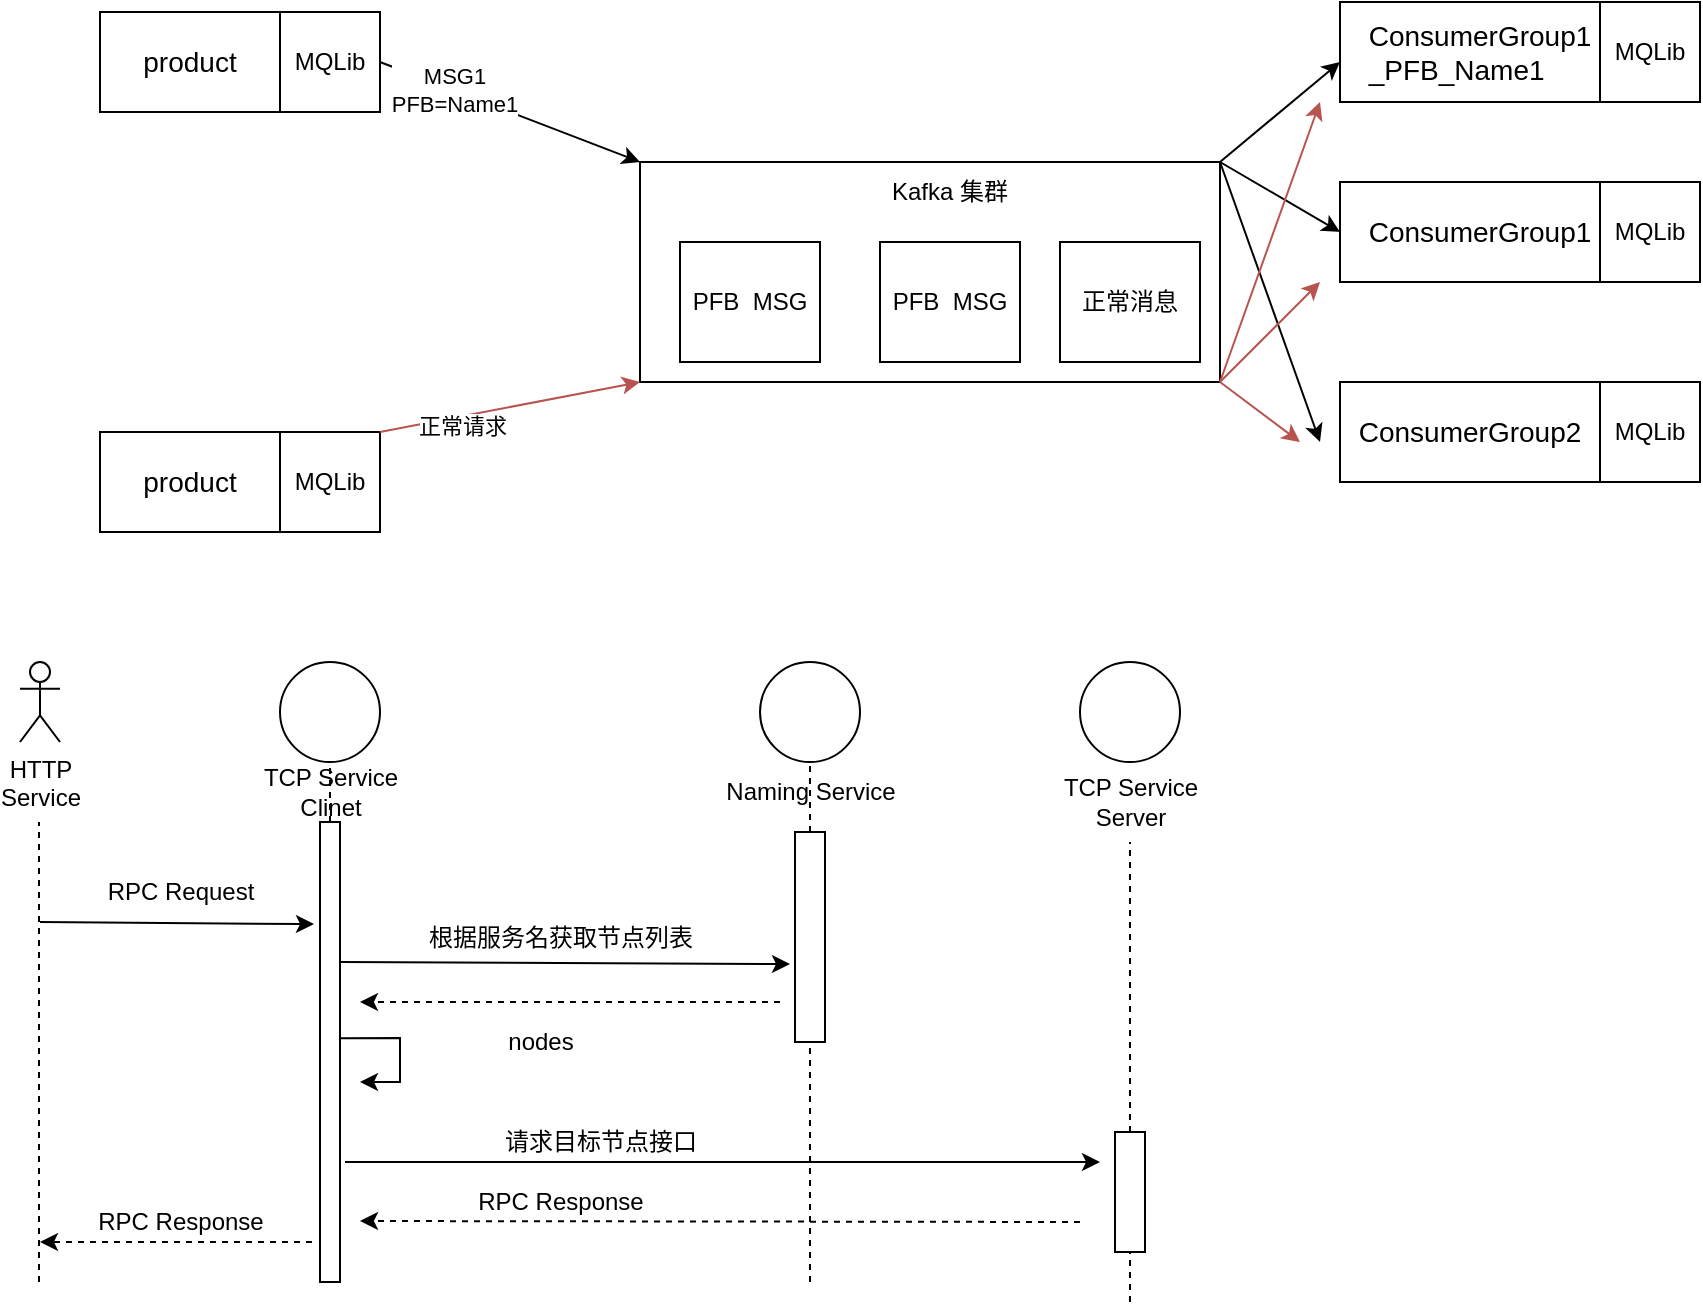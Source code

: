 <mxfile version="21.0.8" type="github">
  <diagram name="第 1 页" id="x04ZyFzMIuUzOrs1hHKh">
    <mxGraphModel dx="1296" dy="700" grid="1" gridSize="10" guides="1" tooltips="1" connect="1" arrows="1" fold="1" page="1" pageScale="1" pageWidth="827" pageHeight="1169" math="0" shadow="0">
      <root>
        <mxCell id="0" />
        <mxCell id="1" parent="0" />
        <mxCell id="ju7y746lDAIFxifA5u6g-1" value="&lt;font style=&quot;font-size: 14px;&quot;&gt;product&lt;/font&gt;" style="rounded=0;whiteSpace=wrap;html=1;" vertex="1" parent="1">
          <mxGeometry x="170" y="115" width="90" height="50" as="geometry" />
        </mxCell>
        <mxCell id="ju7y746lDAIFxifA5u6g-3" value="MQLib" style="rounded=0;whiteSpace=wrap;html=1;" vertex="1" parent="1">
          <mxGeometry x="260" y="115" width="50" height="50" as="geometry" />
        </mxCell>
        <mxCell id="ju7y746lDAIFxifA5u6g-4" value="&lt;font style=&quot;font-size: 14px;&quot;&gt;product&lt;/font&gt;" style="rounded=0;whiteSpace=wrap;html=1;" vertex="1" parent="1">
          <mxGeometry x="170" y="325" width="90" height="50" as="geometry" />
        </mxCell>
        <mxCell id="ju7y746lDAIFxifA5u6g-5" value="MQLib" style="rounded=0;whiteSpace=wrap;html=1;" vertex="1" parent="1">
          <mxGeometry x="260" y="325" width="50" height="50" as="geometry" />
        </mxCell>
        <mxCell id="ju7y746lDAIFxifA5u6g-6" value="" style="rounded=0;whiteSpace=wrap;html=1;" vertex="1" parent="1">
          <mxGeometry x="440" y="190" width="290" height="110" as="geometry" />
        </mxCell>
        <mxCell id="ju7y746lDAIFxifA5u6g-7" value="" style="endArrow=classic;html=1;rounded=0;exitX=1;exitY=0.5;exitDx=0;exitDy=0;entryX=0;entryY=0;entryDx=0;entryDy=0;" edge="1" parent="1" source="ju7y746lDAIFxifA5u6g-3" target="ju7y746lDAIFxifA5u6g-6">
          <mxGeometry width="50" height="50" relative="1" as="geometry">
            <mxPoint x="280" y="180" as="sourcePoint" />
            <mxPoint x="330" y="130" as="targetPoint" />
          </mxGeometry>
        </mxCell>
        <mxCell id="ju7y746lDAIFxifA5u6g-10" value="MSG1&lt;br&gt;PFB=Name1" style="edgeLabel;html=1;align=center;verticalAlign=middle;resizable=0;points=[];" vertex="1" connectable="0" parent="ju7y746lDAIFxifA5u6g-7">
          <mxGeometry x="-0.439" relative="1" as="geometry">
            <mxPoint as="offset" />
          </mxGeometry>
        </mxCell>
        <mxCell id="ju7y746lDAIFxifA5u6g-8" value="" style="endArrow=classic;html=1;rounded=0;exitX=1;exitY=0;exitDx=0;exitDy=0;entryX=0;entryY=1;entryDx=0;entryDy=0;fillColor=#f8cecc;strokeColor=#b85450;" edge="1" parent="1" source="ju7y746lDAIFxifA5u6g-5" target="ju7y746lDAIFxifA5u6g-6">
          <mxGeometry width="50" height="50" relative="1" as="geometry">
            <mxPoint x="260" y="370" as="sourcePoint" />
            <mxPoint x="310" y="320" as="targetPoint" />
          </mxGeometry>
        </mxCell>
        <mxCell id="ju7y746lDAIFxifA5u6g-9" value="正常请求" style="edgeLabel;html=1;align=center;verticalAlign=middle;resizable=0;points=[];" vertex="1" connectable="0" parent="ju7y746lDAIFxifA5u6g-8">
          <mxGeometry x="-0.386" y="-4" relative="1" as="geometry">
            <mxPoint as="offset" />
          </mxGeometry>
        </mxCell>
        <mxCell id="ju7y746lDAIFxifA5u6g-11" value="PFB&amp;nbsp; MSG" style="rounded=0;whiteSpace=wrap;html=1;" vertex="1" parent="1">
          <mxGeometry x="460" y="230" width="70" height="60" as="geometry" />
        </mxCell>
        <mxCell id="ju7y746lDAIFxifA5u6g-12" value="&lt;span style=&quot;font-weight: normal;&quot;&gt;PFB&amp;nbsp; MSG&lt;/span&gt;" style="rounded=0;whiteSpace=wrap;html=1;fontStyle=1" vertex="1" parent="1">
          <mxGeometry x="560" y="230" width="70" height="60" as="geometry" />
        </mxCell>
        <mxCell id="ju7y746lDAIFxifA5u6g-13" value="正常消息" style="rounded=0;whiteSpace=wrap;html=1;" vertex="1" parent="1">
          <mxGeometry x="650" y="230" width="70" height="60" as="geometry" />
        </mxCell>
        <mxCell id="ju7y746lDAIFxifA5u6g-15" value="Kafka 集群" style="text;html=1;strokeColor=none;fillColor=none;align=center;verticalAlign=middle;whiteSpace=wrap;rounded=0;" vertex="1" parent="1">
          <mxGeometry x="550" y="190" width="90" height="30" as="geometry" />
        </mxCell>
        <mxCell id="ju7y746lDAIFxifA5u6g-16" value="&lt;span style=&quot;font-size: 14px;&quot;&gt;ConsumerGroup1&lt;br&gt;&lt;div style=&quot;text-align: left;&quot;&gt;&lt;span style=&quot;background-color: initial;&quot;&gt;_PFB_Name1&lt;/span&gt;&lt;/div&gt;&lt;/span&gt;" style="rounded=0;whiteSpace=wrap;html=1;" vertex="1" parent="1">
          <mxGeometry x="790" y="110" width="140" height="50" as="geometry" />
        </mxCell>
        <mxCell id="ju7y746lDAIFxifA5u6g-17" value="MQLib" style="rounded=0;whiteSpace=wrap;html=1;" vertex="1" parent="1">
          <mxGeometry x="920" y="110" width="50" height="50" as="geometry" />
        </mxCell>
        <mxCell id="ju7y746lDAIFxifA5u6g-18" value="&lt;span style=&quot;font-size: 14px;&quot;&gt;ConsumerGroup2&lt;/span&gt;" style="rounded=0;whiteSpace=wrap;html=1;" vertex="1" parent="1">
          <mxGeometry x="790" y="300" width="130" height="50" as="geometry" />
        </mxCell>
        <mxCell id="ju7y746lDAIFxifA5u6g-19" value="MQLib" style="rounded=0;whiteSpace=wrap;html=1;" vertex="1" parent="1">
          <mxGeometry x="920" y="300" width="50" height="50" as="geometry" />
        </mxCell>
        <mxCell id="ju7y746lDAIFxifA5u6g-20" value="&lt;span style=&quot;font-size: 14px;&quot;&gt;ConsumerGroup1&lt;/span&gt;" style="rounded=0;whiteSpace=wrap;html=1;" vertex="1" parent="1">
          <mxGeometry x="790" y="200" width="140" height="50" as="geometry" />
        </mxCell>
        <mxCell id="ju7y746lDAIFxifA5u6g-21" value="MQLib" style="rounded=0;whiteSpace=wrap;html=1;" vertex="1" parent="1">
          <mxGeometry x="920" y="200" width="50" height="50" as="geometry" />
        </mxCell>
        <mxCell id="ju7y746lDAIFxifA5u6g-23" value="" style="endArrow=classic;html=1;rounded=0;exitX=1;exitY=0;exitDx=0;exitDy=0;" edge="1" parent="1" source="ju7y746lDAIFxifA5u6g-6">
          <mxGeometry width="50" height="50" relative="1" as="geometry">
            <mxPoint x="740" y="200" as="sourcePoint" />
            <mxPoint x="790" y="140" as="targetPoint" />
          </mxGeometry>
        </mxCell>
        <mxCell id="ju7y746lDAIFxifA5u6g-24" value="" style="endArrow=classic;html=1;rounded=0;entryX=0;entryY=0.5;entryDx=0;entryDy=0;exitX=1;exitY=0;exitDx=0;exitDy=0;" edge="1" parent="1" source="ju7y746lDAIFxifA5u6g-6" target="ju7y746lDAIFxifA5u6g-20">
          <mxGeometry width="50" height="50" relative="1" as="geometry">
            <mxPoint x="740" y="240" as="sourcePoint" />
            <mxPoint x="780" y="230" as="targetPoint" />
          </mxGeometry>
        </mxCell>
        <mxCell id="ju7y746lDAIFxifA5u6g-25" value="" style="endArrow=classic;html=1;rounded=1;exitX=1;exitY=0;exitDx=0;exitDy=0;" edge="1" parent="1" source="ju7y746lDAIFxifA5u6g-6">
          <mxGeometry width="50" height="50" relative="1" as="geometry">
            <mxPoint x="730" y="218" as="sourcePoint" />
            <mxPoint x="780" y="330" as="targetPoint" />
          </mxGeometry>
        </mxCell>
        <mxCell id="ju7y746lDAIFxifA5u6g-26" value="" style="endArrow=classic;html=1;rounded=0;fillColor=#f8cecc;strokeColor=#b85450;" edge="1" parent="1">
          <mxGeometry width="50" height="50" relative="1" as="geometry">
            <mxPoint x="730" y="300" as="sourcePoint" />
            <mxPoint x="780" y="160" as="targetPoint" />
          </mxGeometry>
        </mxCell>
        <mxCell id="ju7y746lDAIFxifA5u6g-27" value="" style="endArrow=classic;html=1;rounded=0;fillColor=#f8cecc;strokeColor=#b85450;" edge="1" parent="1">
          <mxGeometry width="50" height="50" relative="1" as="geometry">
            <mxPoint x="730" y="300" as="sourcePoint" />
            <mxPoint x="780" y="250" as="targetPoint" />
          </mxGeometry>
        </mxCell>
        <mxCell id="ju7y746lDAIFxifA5u6g-28" value="" style="endArrow=classic;html=1;rounded=0;exitX=1;exitY=1;exitDx=0;exitDy=0;fillColor=#f8cecc;strokeColor=#b85450;" edge="1" parent="1" source="ju7y746lDAIFxifA5u6g-6">
          <mxGeometry width="50" height="50" relative="1" as="geometry">
            <mxPoint x="700" y="370" as="sourcePoint" />
            <mxPoint x="770" y="330" as="targetPoint" />
          </mxGeometry>
        </mxCell>
        <mxCell id="ju7y746lDAIFxifA5u6g-33" value="" style="endArrow=none;dashed=1;html=1;rounded=0;" edge="1" parent="1">
          <mxGeometry width="50" height="50" relative="1" as="geometry">
            <mxPoint x="139.5" y="750" as="sourcePoint" />
            <mxPoint x="139.5" y="520" as="targetPoint" />
          </mxGeometry>
        </mxCell>
        <mxCell id="ju7y746lDAIFxifA5u6g-34" value="HTTP&lt;br&gt;Service" style="shape=umlActor;verticalLabelPosition=bottom;verticalAlign=top;html=1;outlineConnect=0;" vertex="1" parent="1">
          <mxGeometry x="130" y="440" width="20" height="40" as="geometry" />
        </mxCell>
        <mxCell id="ju7y746lDAIFxifA5u6g-39" value="" style="ellipse;whiteSpace=wrap;html=1;aspect=fixed;" vertex="1" parent="1">
          <mxGeometry x="260" y="440" width="50" height="50" as="geometry" />
        </mxCell>
        <mxCell id="ju7y746lDAIFxifA5u6g-40" value="" style="rounded=0;whiteSpace=wrap;html=1;" vertex="1" parent="1">
          <mxGeometry x="280" y="520" width="10" height="230" as="geometry" />
        </mxCell>
        <mxCell id="ju7y746lDAIFxifA5u6g-42" value="" style="endArrow=none;dashed=1;html=1;rounded=0;exitX=0.5;exitY=0;exitDx=0;exitDy=0;entryX=0.5;entryY=1;entryDx=0;entryDy=0;" edge="1" parent="1" source="ju7y746lDAIFxifA5u6g-40" target="ju7y746lDAIFxifA5u6g-39">
          <mxGeometry width="50" height="50" relative="1" as="geometry">
            <mxPoint x="240" y="540" as="sourcePoint" />
            <mxPoint x="290" y="490" as="targetPoint" />
          </mxGeometry>
        </mxCell>
        <mxCell id="ju7y746lDAIFxifA5u6g-44" value="" style="endArrow=classic;html=1;rounded=0;entryX=-0.3;entryY=0.222;entryDx=0;entryDy=0;entryPerimeter=0;" edge="1" parent="1" target="ju7y746lDAIFxifA5u6g-40">
          <mxGeometry width="50" height="50" relative="1" as="geometry">
            <mxPoint x="140" y="570" as="sourcePoint" />
            <mxPoint x="270" y="570" as="targetPoint" />
          </mxGeometry>
        </mxCell>
        <mxCell id="ju7y746lDAIFxifA5u6g-45" value="" style="endArrow=classic;html=1;rounded=0;exitX=-0.4;exitY=0.913;exitDx=0;exitDy=0;exitPerimeter=0;dashed=1;" edge="1" parent="1" source="ju7y746lDAIFxifA5u6g-40">
          <mxGeometry width="50" height="50" relative="1" as="geometry">
            <mxPoint x="190" y="730" as="sourcePoint" />
            <mxPoint x="140" y="730" as="targetPoint" />
          </mxGeometry>
        </mxCell>
        <mxCell id="ju7y746lDAIFxifA5u6g-46" value="RPC Request" style="text;html=1;align=center;verticalAlign=middle;resizable=0;points=[];autosize=1;strokeColor=none;fillColor=none;" vertex="1" parent="1">
          <mxGeometry x="160" y="540" width="100" height="30" as="geometry" />
        </mxCell>
        <mxCell id="ju7y746lDAIFxifA5u6g-47" value="RPC Response" style="text;html=1;align=center;verticalAlign=middle;resizable=0;points=[];autosize=1;strokeColor=none;fillColor=none;" vertex="1" parent="1">
          <mxGeometry x="155" y="705" width="110" height="30" as="geometry" />
        </mxCell>
        <mxCell id="ju7y746lDAIFxifA5u6g-49" value="" style="ellipse;whiteSpace=wrap;html=1;aspect=fixed;" vertex="1" parent="1">
          <mxGeometry x="500" y="440" width="50" height="50" as="geometry" />
        </mxCell>
        <mxCell id="ju7y746lDAIFxifA5u6g-50" value="" style="ellipse;whiteSpace=wrap;html=1;aspect=fixed;" vertex="1" parent="1">
          <mxGeometry x="660" y="440" width="50" height="50" as="geometry" />
        </mxCell>
        <mxCell id="ju7y746lDAIFxifA5u6g-51" value="" style="endArrow=none;dashed=1;html=1;rounded=0;entryX=0.5;entryY=1;entryDx=0;entryDy=0;" edge="1" parent="1" source="ju7y746lDAIFxifA5u6g-66" target="ju7y746lDAIFxifA5u6g-50">
          <mxGeometry width="50" height="50" relative="1" as="geometry">
            <mxPoint x="685" y="760" as="sourcePoint" />
            <mxPoint x="680" y="490" as="targetPoint" />
          </mxGeometry>
        </mxCell>
        <mxCell id="ju7y746lDAIFxifA5u6g-52" value="" style="endArrow=none;dashed=1;html=1;rounded=0;entryX=0.5;entryY=1;entryDx=0;entryDy=0;" edge="1" parent="1" source="ju7y746lDAIFxifA5u6g-53" target="ju7y746lDAIFxifA5u6g-49">
          <mxGeometry width="50" height="50" relative="1" as="geometry">
            <mxPoint x="525" y="750" as="sourcePoint" />
            <mxPoint x="530" y="490" as="targetPoint" />
          </mxGeometry>
        </mxCell>
        <mxCell id="ju7y746lDAIFxifA5u6g-54" value="" style="endArrow=none;dashed=1;html=1;rounded=0;entryX=0.5;entryY=1;entryDx=0;entryDy=0;" edge="1" parent="1" target="ju7y746lDAIFxifA5u6g-53">
          <mxGeometry width="50" height="50" relative="1" as="geometry">
            <mxPoint x="525" y="750" as="sourcePoint" />
            <mxPoint x="525" y="490" as="targetPoint" />
          </mxGeometry>
        </mxCell>
        <mxCell id="ju7y746lDAIFxifA5u6g-53" value="" style="rounded=0;whiteSpace=wrap;html=1;" vertex="1" parent="1">
          <mxGeometry x="517.5" y="525" width="15" height="105" as="geometry" />
        </mxCell>
        <mxCell id="ju7y746lDAIFxifA5u6g-56" value="" style="endArrow=none;dashed=1;html=1;rounded=0;entryX=0.5;entryY=1;entryDx=0;entryDy=0;" edge="1" parent="1" target="ju7y746lDAIFxifA5u6g-55">
          <mxGeometry width="50" height="50" relative="1" as="geometry">
            <mxPoint x="685" y="760" as="sourcePoint" />
            <mxPoint x="685" y="490" as="targetPoint" />
          </mxGeometry>
        </mxCell>
        <mxCell id="ju7y746lDAIFxifA5u6g-55" value="" style="rounded=0;whiteSpace=wrap;html=1;" vertex="1" parent="1">
          <mxGeometry x="677.5" y="675" width="15" height="60" as="geometry" />
        </mxCell>
        <mxCell id="ju7y746lDAIFxifA5u6g-57" value="" style="endArrow=classic;html=1;rounded=0;entryX=-0.167;entryY=0.629;entryDx=0;entryDy=0;entryPerimeter=0;" edge="1" parent="1" target="ju7y746lDAIFxifA5u6g-53">
          <mxGeometry width="50" height="50" relative="1" as="geometry">
            <mxPoint x="290" y="590" as="sourcePoint" />
            <mxPoint x="427" y="591" as="targetPoint" />
          </mxGeometry>
        </mxCell>
        <mxCell id="ju7y746lDAIFxifA5u6g-58" value="" style="endArrow=classic;html=1;rounded=0;dashed=1;" edge="1" parent="1">
          <mxGeometry width="50" height="50" relative="1" as="geometry">
            <mxPoint x="510" y="610" as="sourcePoint" />
            <mxPoint x="300" y="610" as="targetPoint" />
          </mxGeometry>
        </mxCell>
        <mxCell id="ju7y746lDAIFxifA5u6g-59" value="" style="endArrow=classic;html=1;rounded=0;" edge="1" parent="1">
          <mxGeometry width="50" height="50" relative="1" as="geometry">
            <mxPoint x="292.5" y="690" as="sourcePoint" />
            <mxPoint x="670" y="690" as="targetPoint" />
          </mxGeometry>
        </mxCell>
        <mxCell id="ju7y746lDAIFxifA5u6g-60" value="" style="endArrow=classic;html=1;rounded=0;dashed=1;" edge="1" parent="1">
          <mxGeometry width="50" height="50" relative="1" as="geometry">
            <mxPoint x="660" y="720" as="sourcePoint" />
            <mxPoint x="300" y="719.5" as="targetPoint" />
          </mxGeometry>
        </mxCell>
        <mxCell id="ju7y746lDAIFxifA5u6g-61" value="根据服务名获取节点列表" style="text;html=1;align=center;verticalAlign=middle;resizable=0;points=[];autosize=1;strokeColor=none;fillColor=none;" vertex="1" parent="1">
          <mxGeometry x="320" y="562.5" width="160" height="30" as="geometry" />
        </mxCell>
        <mxCell id="ju7y746lDAIFxifA5u6g-62" value="nodes" style="text;html=1;align=center;verticalAlign=middle;resizable=0;points=[];autosize=1;strokeColor=none;fillColor=none;" vertex="1" parent="1">
          <mxGeometry x="360" y="615" width="60" height="30" as="geometry" />
        </mxCell>
        <mxCell id="ju7y746lDAIFxifA5u6g-63" value="请求目标节点接口" style="text;html=1;align=center;verticalAlign=middle;resizable=0;points=[];autosize=1;strokeColor=none;fillColor=none;" vertex="1" parent="1">
          <mxGeometry x="360" y="665" width="120" height="30" as="geometry" />
        </mxCell>
        <mxCell id="ju7y746lDAIFxifA5u6g-64" value="RPC Response" style="text;html=1;align=center;verticalAlign=middle;resizable=0;points=[];autosize=1;strokeColor=none;fillColor=none;" vertex="1" parent="1">
          <mxGeometry x="345" y="695" width="110" height="30" as="geometry" />
        </mxCell>
        <mxCell id="ju7y746lDAIFxifA5u6g-65" value="Naming Service" style="text;html=1;align=center;verticalAlign=middle;resizable=0;points=[];autosize=1;strokeColor=none;fillColor=none;" vertex="1" parent="1">
          <mxGeometry x="470" y="490" width="110" height="30" as="geometry" />
        </mxCell>
        <mxCell id="ju7y746lDAIFxifA5u6g-67" value="" style="endArrow=none;dashed=1;html=1;rounded=0;entryX=0.5;entryY=1;entryDx=0;entryDy=0;" edge="1" parent="1" source="ju7y746lDAIFxifA5u6g-55" target="ju7y746lDAIFxifA5u6g-66">
          <mxGeometry width="50" height="50" relative="1" as="geometry">
            <mxPoint x="685" y="675" as="sourcePoint" />
            <mxPoint x="685" y="490" as="targetPoint" />
          </mxGeometry>
        </mxCell>
        <mxCell id="ju7y746lDAIFxifA5u6g-66" value="TCP Service&lt;br&gt;Server" style="text;html=1;align=center;verticalAlign=middle;resizable=0;points=[];autosize=1;strokeColor=none;fillColor=none;" vertex="1" parent="1">
          <mxGeometry x="640" y="490" width="90" height="40" as="geometry" />
        </mxCell>
        <mxCell id="ju7y746lDAIFxifA5u6g-68" value="TCP Service&lt;br&gt;Clinet" style="text;html=1;align=center;verticalAlign=middle;resizable=0;points=[];autosize=1;strokeColor=none;fillColor=none;" vertex="1" parent="1">
          <mxGeometry x="240" y="485" width="90" height="40" as="geometry" />
        </mxCell>
        <mxCell id="ju7y746lDAIFxifA5u6g-71" value="" style="endArrow=classic;html=1;rounded=0;exitX=1;exitY=0.47;exitDx=0;exitDy=0;exitPerimeter=0;" edge="1" parent="1" source="ju7y746lDAIFxifA5u6g-40">
          <mxGeometry width="50" height="50" relative="1" as="geometry">
            <mxPoint x="290" y="655" as="sourcePoint" />
            <mxPoint x="300" y="650" as="targetPoint" />
            <Array as="points">
              <mxPoint x="320" y="628" />
              <mxPoint x="320" y="650" />
            </Array>
          </mxGeometry>
        </mxCell>
      </root>
    </mxGraphModel>
  </diagram>
</mxfile>
